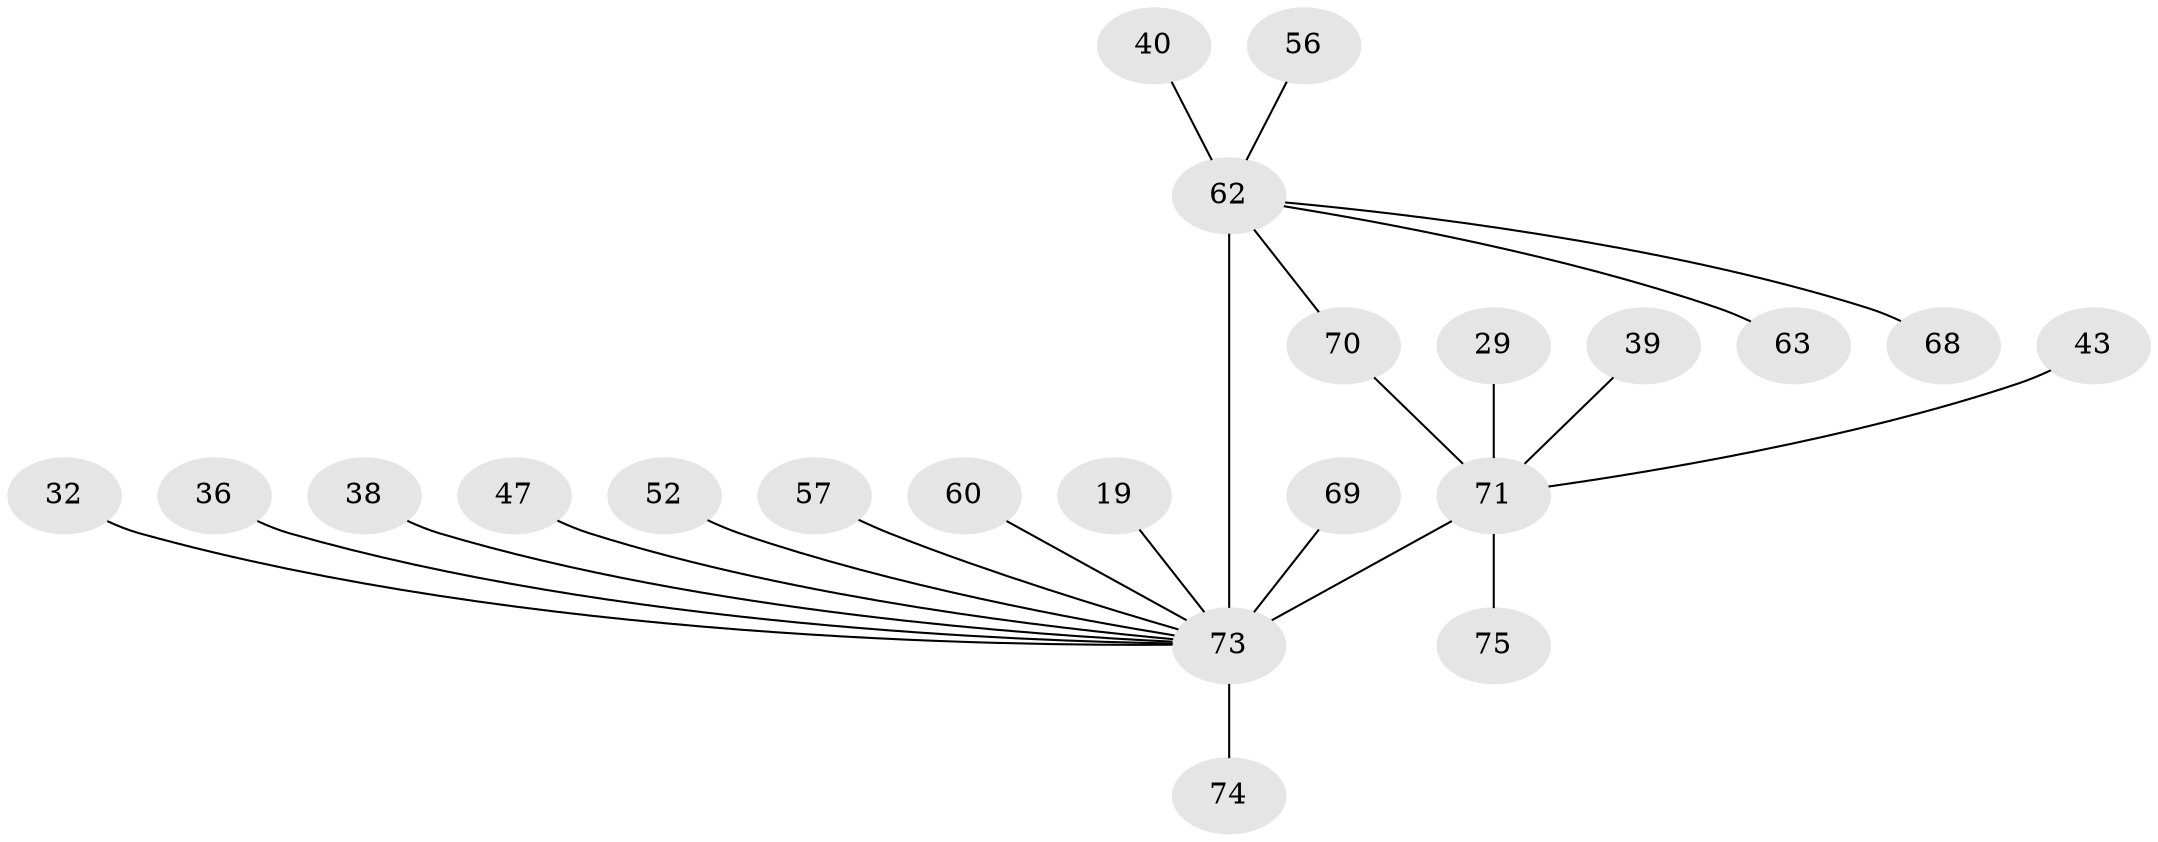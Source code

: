 // original degree distribution, {3: 0.2, 27: 0.013333333333333334, 2: 0.21333333333333335, 14: 0.013333333333333334, 9: 0.02666666666666667, 5: 0.04, 1: 0.36, 6: 0.02666666666666667, 4: 0.10666666666666667}
// Generated by graph-tools (version 1.1) at 2025/51/03/04/25 21:51:54]
// undirected, 22 vertices, 22 edges
graph export_dot {
graph [start="1"]
  node [color=gray90,style=filled];
  19;
  29;
  32;
  36;
  38;
  39;
  40 [super="+26"];
  43;
  47 [super="+11"];
  52 [super="+20+51"];
  56 [super="+4"];
  57 [super="+28"];
  60;
  62 [super="+45+55+58+53+34"];
  63;
  68;
  69;
  70 [super="+23+21+61"];
  71 [super="+48+64"];
  73 [super="+72+5+67+8+14"];
  74 [super="+66+50"];
  75;
  19 -- 73;
  29 -- 71;
  32 -- 73;
  36 -- 73;
  38 -- 73;
  39 -- 71;
  40 -- 62;
  43 -- 71;
  47 -- 73 [weight=2];
  52 -- 73 [weight=2];
  56 -- 62;
  57 -- 73 [weight=2];
  60 -- 73;
  62 -- 73 [weight=9];
  62 -- 70 [weight=5];
  62 -- 68;
  62 -- 63;
  69 -- 73;
  70 -- 71 [weight=2];
  71 -- 73 [weight=12];
  71 -- 75;
  73 -- 74 [weight=4];
}
